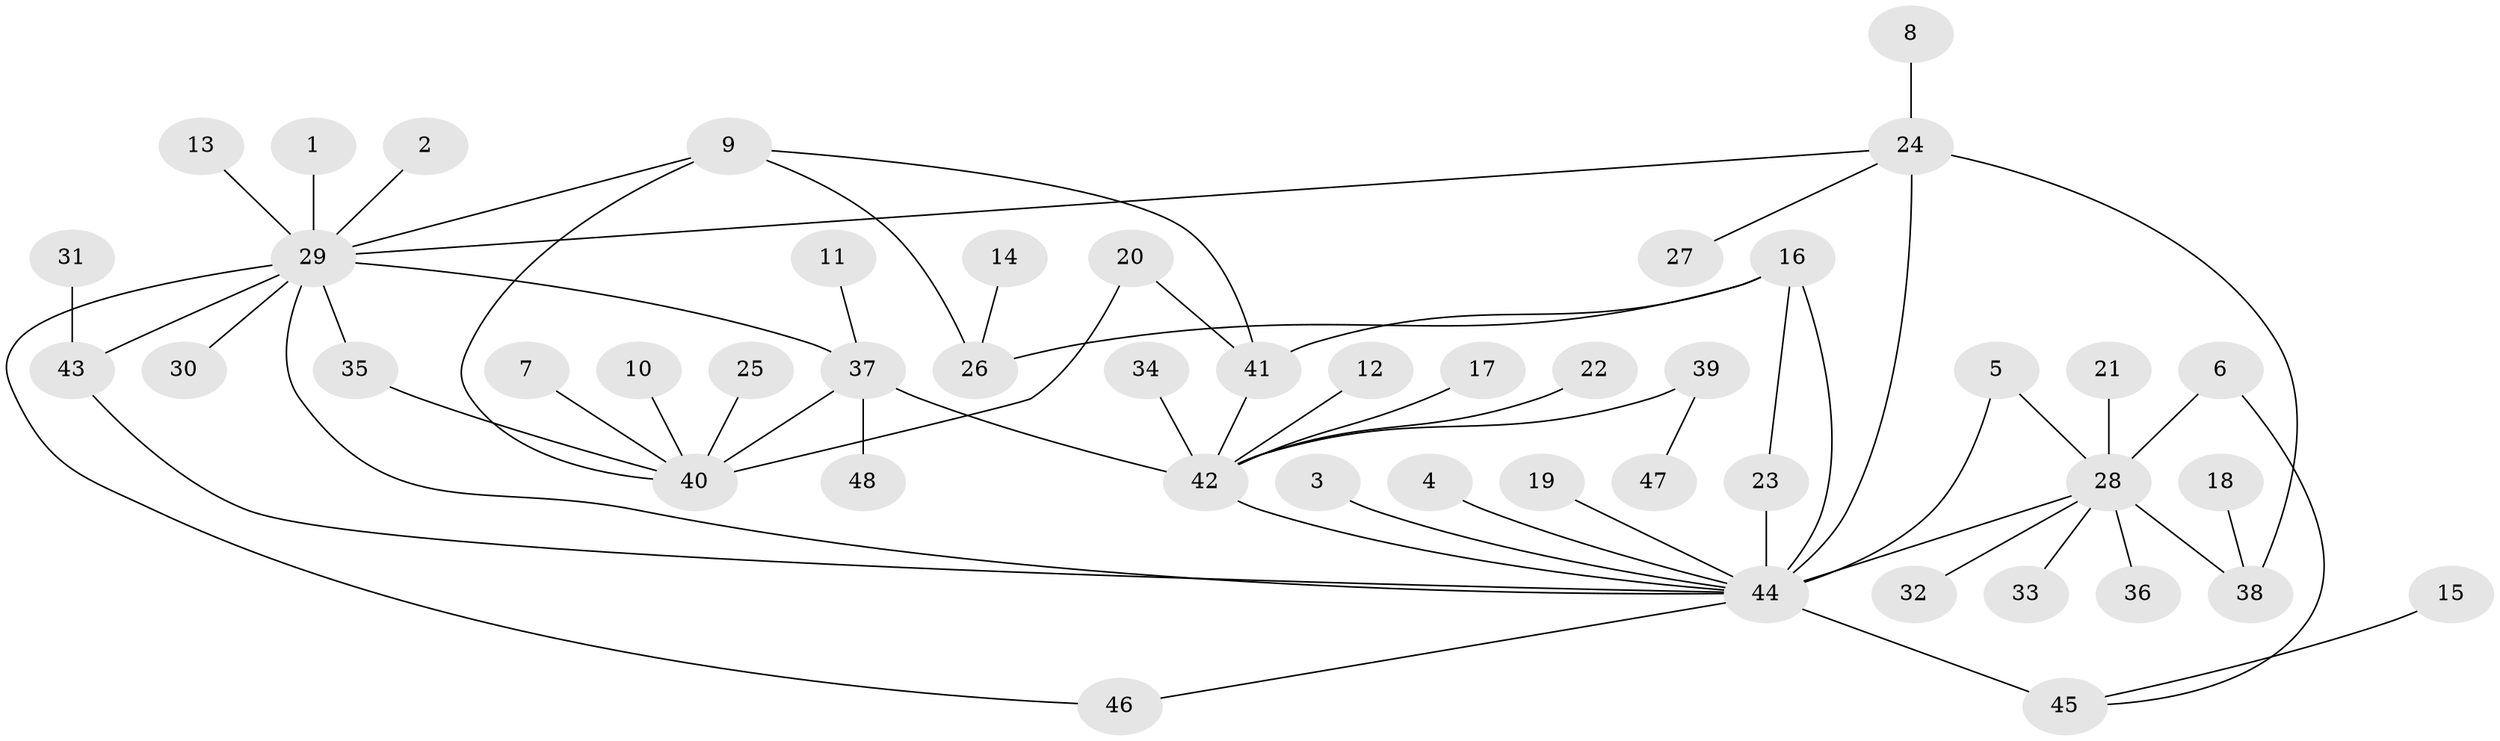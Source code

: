 // original degree distribution, {7: 0.020833333333333332, 14: 0.010416666666666666, 16: 0.010416666666666666, 6: 0.020833333333333332, 4: 0.03125, 1: 0.5, 3: 0.13541666666666666, 9: 0.020833333333333332, 2: 0.21875, 5: 0.03125}
// Generated by graph-tools (version 1.1) at 2025/49/03/09/25 03:49:50]
// undirected, 48 vertices, 61 edges
graph export_dot {
graph [start="1"]
  node [color=gray90,style=filled];
  1;
  2;
  3;
  4;
  5;
  6;
  7;
  8;
  9;
  10;
  11;
  12;
  13;
  14;
  15;
  16;
  17;
  18;
  19;
  20;
  21;
  22;
  23;
  24;
  25;
  26;
  27;
  28;
  29;
  30;
  31;
  32;
  33;
  34;
  35;
  36;
  37;
  38;
  39;
  40;
  41;
  42;
  43;
  44;
  45;
  46;
  47;
  48;
  1 -- 29 [weight=1.0];
  2 -- 29 [weight=1.0];
  3 -- 44 [weight=1.0];
  4 -- 44 [weight=1.0];
  5 -- 28 [weight=1.0];
  5 -- 44 [weight=1.0];
  6 -- 28 [weight=2.0];
  6 -- 45 [weight=1.0];
  7 -- 40 [weight=1.0];
  8 -- 24 [weight=1.0];
  9 -- 26 [weight=1.0];
  9 -- 29 [weight=1.0];
  9 -- 40 [weight=1.0];
  9 -- 41 [weight=1.0];
  10 -- 40 [weight=1.0];
  11 -- 37 [weight=1.0];
  12 -- 42 [weight=1.0];
  13 -- 29 [weight=1.0];
  14 -- 26 [weight=1.0];
  15 -- 45 [weight=1.0];
  16 -- 23 [weight=1.0];
  16 -- 26 [weight=1.0];
  16 -- 41 [weight=1.0];
  16 -- 44 [weight=1.0];
  17 -- 42 [weight=1.0];
  18 -- 38 [weight=1.0];
  19 -- 44 [weight=1.0];
  20 -- 40 [weight=1.0];
  20 -- 41 [weight=1.0];
  21 -- 28 [weight=1.0];
  22 -- 42 [weight=1.0];
  23 -- 44 [weight=1.0];
  24 -- 27 [weight=1.0];
  24 -- 29 [weight=1.0];
  24 -- 38 [weight=1.0];
  24 -- 44 [weight=2.0];
  25 -- 40 [weight=1.0];
  28 -- 32 [weight=1.0];
  28 -- 33 [weight=1.0];
  28 -- 36 [weight=1.0];
  28 -- 38 [weight=1.0];
  28 -- 44 [weight=1.0];
  29 -- 30 [weight=1.0];
  29 -- 35 [weight=1.0];
  29 -- 37 [weight=1.0];
  29 -- 43 [weight=1.0];
  29 -- 44 [weight=1.0];
  29 -- 46 [weight=1.0];
  31 -- 43 [weight=1.0];
  34 -- 42 [weight=1.0];
  35 -- 40 [weight=1.0];
  37 -- 40 [weight=2.0];
  37 -- 42 [weight=1.0];
  37 -- 48 [weight=1.0];
  39 -- 42 [weight=1.0];
  39 -- 47 [weight=1.0];
  41 -- 42 [weight=1.0];
  42 -- 44 [weight=1.0];
  43 -- 44 [weight=1.0];
  44 -- 45 [weight=2.0];
  44 -- 46 [weight=1.0];
}
